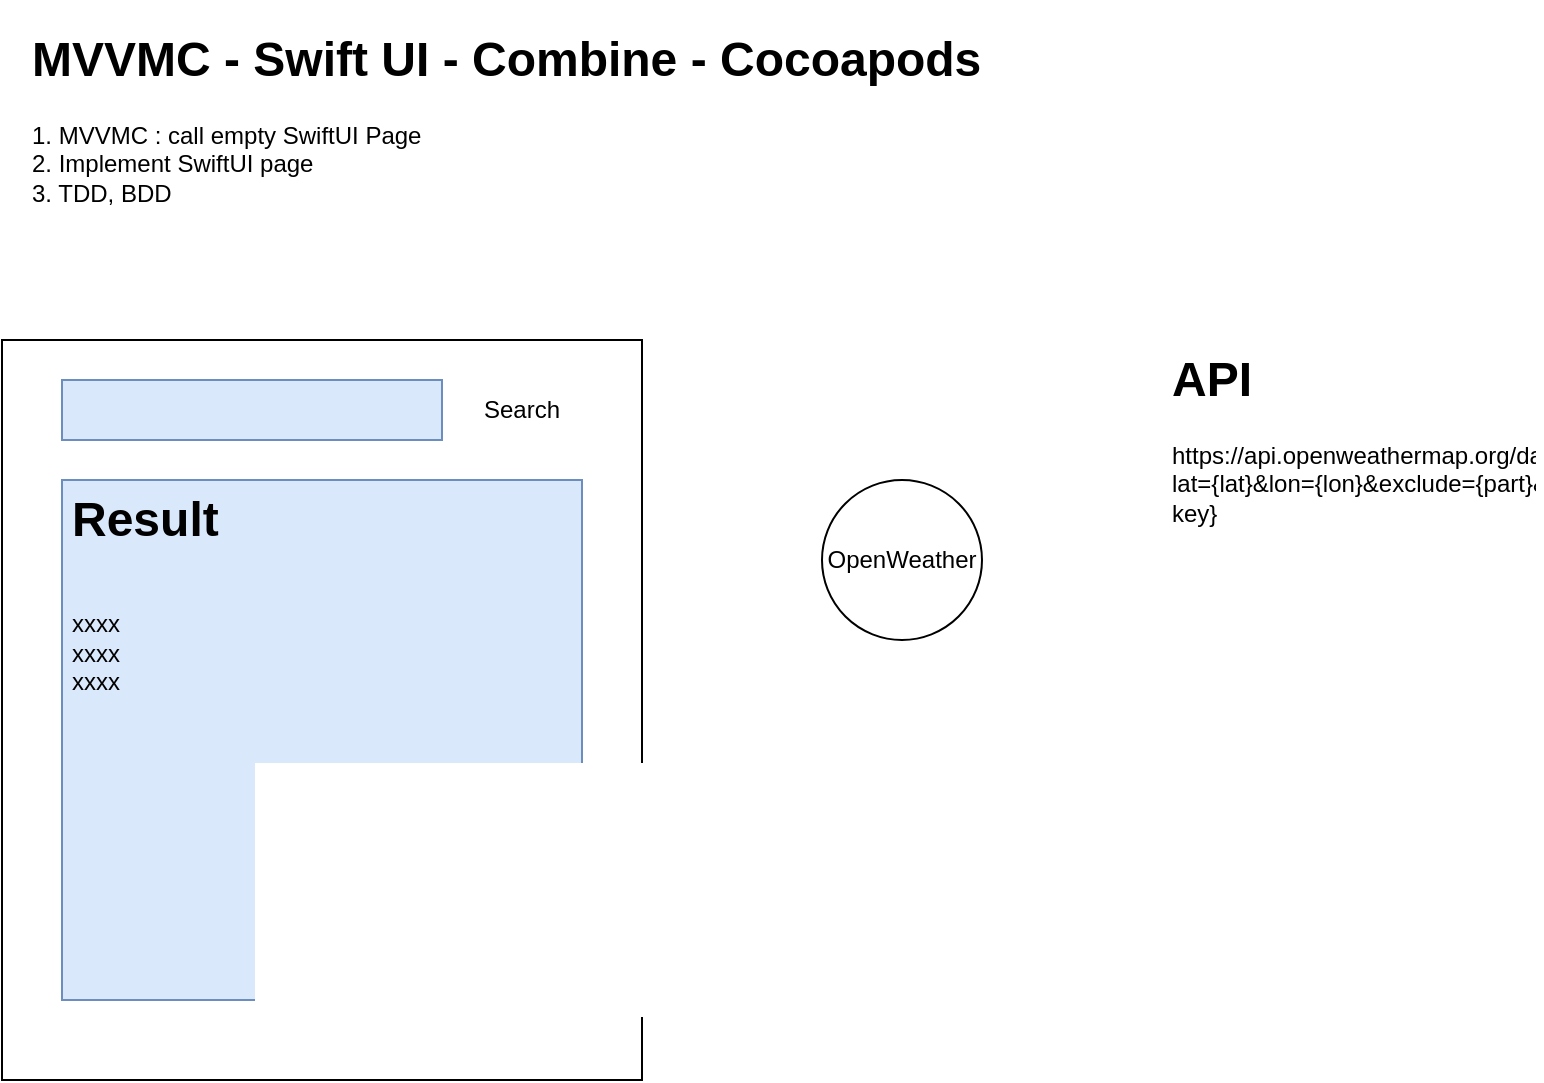 <mxfile version="19.0.3" type="device" pages="2"><diagram id="kkhOI9vXnJ6HhXNWGxRC" name="Page-1"><mxGraphModel dx="939" dy="730" grid="1" gridSize="10" guides="1" tooltips="1" connect="1" arrows="1" fold="1" page="1" pageScale="1" pageWidth="827" pageHeight="1169" math="0" shadow="0"><root><mxCell id="0"/><mxCell id="1" parent="0"/><mxCell id="DYw7xhRIu4ioebI-A9Rw-2" value="" style="rounded=0;whiteSpace=wrap;html=1;" parent="1" vertex="1"><mxGeometry x="180" y="230" width="320" height="370" as="geometry"/></mxCell><mxCell id="DYw7xhRIu4ioebI-A9Rw-3" value="" style="rounded=0;whiteSpace=wrap;html=1;fillColor=#dae8fc;strokeColor=#6c8ebf;" parent="1" vertex="1"><mxGeometry x="210" y="250" width="190" height="30" as="geometry"/></mxCell><mxCell id="DYw7xhRIu4ioebI-A9Rw-4" value="Search" style="text;html=1;strokeColor=none;fillColor=none;align=center;verticalAlign=middle;whiteSpace=wrap;rounded=0;" parent="1" vertex="1"><mxGeometry x="410" y="250" width="60" height="30" as="geometry"/></mxCell><mxCell id="DYw7xhRIu4ioebI-A9Rw-5" value="&lt;h1&gt;&lt;span style=&quot;background-color: initial;&quot;&gt;Result&amp;nbsp;&lt;/span&gt;&lt;/h1&gt;&lt;div&gt;&lt;span style=&quot;background-color: initial;&quot;&gt;&lt;br&gt;&lt;/span&gt;&lt;/div&gt;&lt;div&gt;&lt;span style=&quot;background-color: initial;&quot;&gt;xxxx&lt;/span&gt;&lt;/div&gt;&lt;div&gt;&lt;span style=&quot;background-color: initial;&quot;&gt;xxxx&lt;/span&gt;&lt;/div&gt;&lt;div&gt;&lt;span style=&quot;background-color: initial;&quot;&gt;xxxx&lt;/span&gt;&lt;/div&gt;" style="text;html=1;strokeColor=#6c8ebf;fillColor=#dae8fc;spacing=5;spacingTop=-20;whiteSpace=wrap;overflow=hidden;rounded=0;" parent="1" vertex="1"><mxGeometry x="210" y="300" width="260" height="260" as="geometry"/></mxCell><mxCell id="DYw7xhRIu4ioebI-A9Rw-6" value="OpenWeather" style="ellipse;whiteSpace=wrap;html=1;aspect=fixed;" parent="1" vertex="1"><mxGeometry x="590" y="300" width="80" height="80" as="geometry"/></mxCell><mxCell id="DYw7xhRIu4ioebI-A9Rw-8" value="&lt;h1&gt;API&lt;/h1&gt;&lt;p&gt;https://api.openweathermap.org/data/3.0/onecall?lat={lat}&amp;amp;lon={lon}&amp;amp;exclude={part}&amp;amp;appid={API key}&lt;/p&gt;" style="text;html=1;strokeColor=none;fillColor=none;spacing=5;spacingTop=-20;whiteSpace=wrap;overflow=hidden;rounded=0;" parent="1" vertex="1"><mxGeometry x="760" y="230" width="190" height="130" as="geometry"/></mxCell><mxCell id="DYw7xhRIu4ioebI-A9Rw-9" value="&lt;h1&gt;MVVMC - Swift UI - Combine - Cocoapods&lt;/h1&gt;&lt;p&gt;1. MVVMC : call empty SwiftUI Page&lt;br&gt;2. Implement SwiftUI page&lt;br&gt;3. TDD, BDD&amp;nbsp;&lt;/p&gt;" style="text;html=1;strokeColor=none;fillColor=none;spacing=5;spacingTop=-20;whiteSpace=wrap;overflow=hidden;rounded=0;" parent="1" vertex="1"><mxGeometry x="190" y="70" width="660" height="100" as="geometry"/></mxCell></root></mxGraphModel></diagram><diagram id="y0TWAcVvRIatc2-qt1wf" name="v0.1.0"><mxGraphModel dx="1766" dy="730" grid="1" gridSize="10" guides="1" tooltips="1" connect="1" arrows="1" fold="1" page="1" pageScale="1" pageWidth="827" pageHeight="1169" math="0" shadow="0"><root><mxCell id="0"/><mxCell id="1" parent="0"/><mxCell id="PvfTKndRL6yVFDf0SP3f-1" value="" style="shape=image;verticalLabelPosition=bottom;labelBackgroundColor=default;verticalAlign=top;aspect=fixed;imageAspect=0;image=https://github.com/bobbyconti/Weather-SwiftUI/raw/master/screenshot1.png;" parent="1" vertex="1"><mxGeometry x="240" y="110" width="240" height="520" as="geometry"/></mxCell><mxCell id="PvfTKndRL6yVFDf0SP3f-2" value="v0.1.0&amp;nbsp; MainView UI" style="text;html=1;strokeColor=none;fillColor=none;align=center;verticalAlign=middle;whiteSpace=wrap;rounded=0;" parent="1" vertex="1"><mxGeometry x="240" y="50" width="240" height="50" as="geometry"/></mxCell><mxCell id="QsnHpZoQ1TohcdzFOPwK-1" value="The pic is not celsius, we should use celsius." style="text;html=1;strokeColor=none;fillColor=none;align=center;verticalAlign=middle;whiteSpace=wrap;rounded=0;" parent="1" vertex="1"><mxGeometry x="-10" y="310" width="250" height="30" as="geometry"/></mxCell><mxCell id="QsnHpZoQ1TohcdzFOPwK-5" value="First Component&lt;br&gt;Title&lt;br&gt;Subtitle" style="text;html=1;strokeColor=none;fillColor=none;align=center;verticalAlign=middle;whiteSpace=wrap;rounded=0;" parent="1" vertex="1"><mxGeometry x="480" y="110" width="270" height="100" as="geometry"/></mxCell><mxCell id="QsnHpZoQ1TohcdzFOPwK-6" value="Second Component&lt;br&gt;icon, Title&lt;br&gt;Contents&lt;br&gt;" style="text;html=1;strokeColor=none;fillColor=none;align=center;verticalAlign=middle;whiteSpace=wrap;rounded=0;" parent="1" vertex="1"><mxGeometry x="480" y="250" width="270" height="100" as="geometry"/></mxCell><mxCell id="QsnHpZoQ1TohcdzFOPwK-7" value="Third Component (New API)&lt;br&gt;" style="text;html=1;strokeColor=none;fillColor=none;align=center;verticalAlign=middle;whiteSpace=wrap;rounded=0;" parent="1" vertex="1"><mxGeometry x="480" y="430" width="270" height="100" as="geometry"/></mxCell><mxCell id="6bVKvaWfS77S_7BHlmjS-1" value="cell = Section" style="rounded=0;whiteSpace=wrap;html=1;" vertex="1" parent="1"><mxGeometry x="270" y="830" width="200" height="60" as="geometry"/></mxCell><mxCell id="6bVKvaWfS77S_7BHlmjS-3" value="&lt;h1&gt;Storyboard&lt;/h1&gt;&lt;p&gt;Form : TableView&lt;/p&gt;" style="text;html=1;strokeColor=none;fillColor=none;spacing=5;spacingTop=-20;whiteSpace=wrap;overflow=hidden;rounded=0;" vertex="1" parent="1"><mxGeometry x="280" y="730" width="190" height="80" as="geometry"/></mxCell><mxCell id="6bVKvaWfS77S_7BHlmjS-4" value="cell = Section" style="rounded=0;whiteSpace=wrap;html=1;" vertex="1" parent="1"><mxGeometry x="270" y="890" width="200" height="130" as="geometry"/></mxCell><mxCell id="6bVKvaWfS77S_7BHlmjS-5" value="cell = Section" style="rounded=0;whiteSpace=wrap;html=1;" vertex="1" parent="1"><mxGeometry x="270" y="1020" width="200" height="50" as="geometry"/></mxCell><mxCell id="6bVKvaWfS77S_7BHlmjS-6" value="" style="endArrow=classic;startArrow=classic;html=1;rounded=0;" edge="1" parent="1"><mxGeometry width="50" height="50" relative="1" as="geometry"><mxPoint x="230" y="1070" as="sourcePoint"/><mxPoint x="230" y="830" as="targetPoint"/></mxGeometry></mxCell><mxCell id="6bVKvaWfS77S_7BHlmjS-7" value="" style="rounded=0;whiteSpace=wrap;html=1;" vertex="1" parent="1"><mxGeometry x="580" y="830" width="150" height="240" as="geometry"/></mxCell><mxCell id="6bVKvaWfS77S_7BHlmjS-8" value="&lt;h1&gt;SwiftUI: CZContentView&lt;/h1&gt;" style="text;html=1;strokeColor=none;fillColor=none;spacing=5;spacingTop=-20;whiteSpace=wrap;overflow=hidden;rounded=0;" vertex="1" parent="1"><mxGeometry x="570" y="720" width="240" height="80" as="geometry"/></mxCell><mxCell id="6bVKvaWfS77S_7BHlmjS-9" value="Head Section" style="rounded=0;whiteSpace=wrap;html=1;" vertex="1" parent="1"><mxGeometry x="980" y="812.5" width="153" height="65" as="geometry"/></mxCell><mxCell id="6bVKvaWfS77S_7BHlmjS-10" value="form: define the margin" style="text;html=1;strokeColor=none;fillColor=none;align=center;verticalAlign=middle;whiteSpace=wrap;rounded=0;" vertex="1" parent="1"><mxGeometry x="560" y="1100" width="170" height="30" as="geometry"/></mxCell><mxCell id="6bVKvaWfS77S_7BHlmjS-11" value="" style="rounded=1;whiteSpace=wrap;html=1;" vertex="1" parent="1"><mxGeometry x="595" y="840" width="120" height="220" as="geometry"/></mxCell><mxCell id="6bVKvaWfS77S_7BHlmjS-12" value="Middle Section" style="rounded=0;whiteSpace=wrap;html=1;" vertex="1" parent="1"><mxGeometry x="980" y="915" width="153" height="65" as="geometry"/></mxCell><mxCell id="6bVKvaWfS77S_7BHlmjS-13" value="Bottom Section" style="rounded=0;whiteSpace=wrap;html=1;" vertex="1" parent="1"><mxGeometry x="980" y="1022.5" width="153" height="65" as="geometry"/></mxCell><mxCell id="6bVKvaWfS77S_7BHlmjS-14" value="ViewModel" style="rounded=0;whiteSpace=wrap;html=1;" vertex="1" parent="1"><mxGeometry x="780" y="915" width="153" height="65" as="geometry"/></mxCell></root></mxGraphModel></diagram></mxfile>